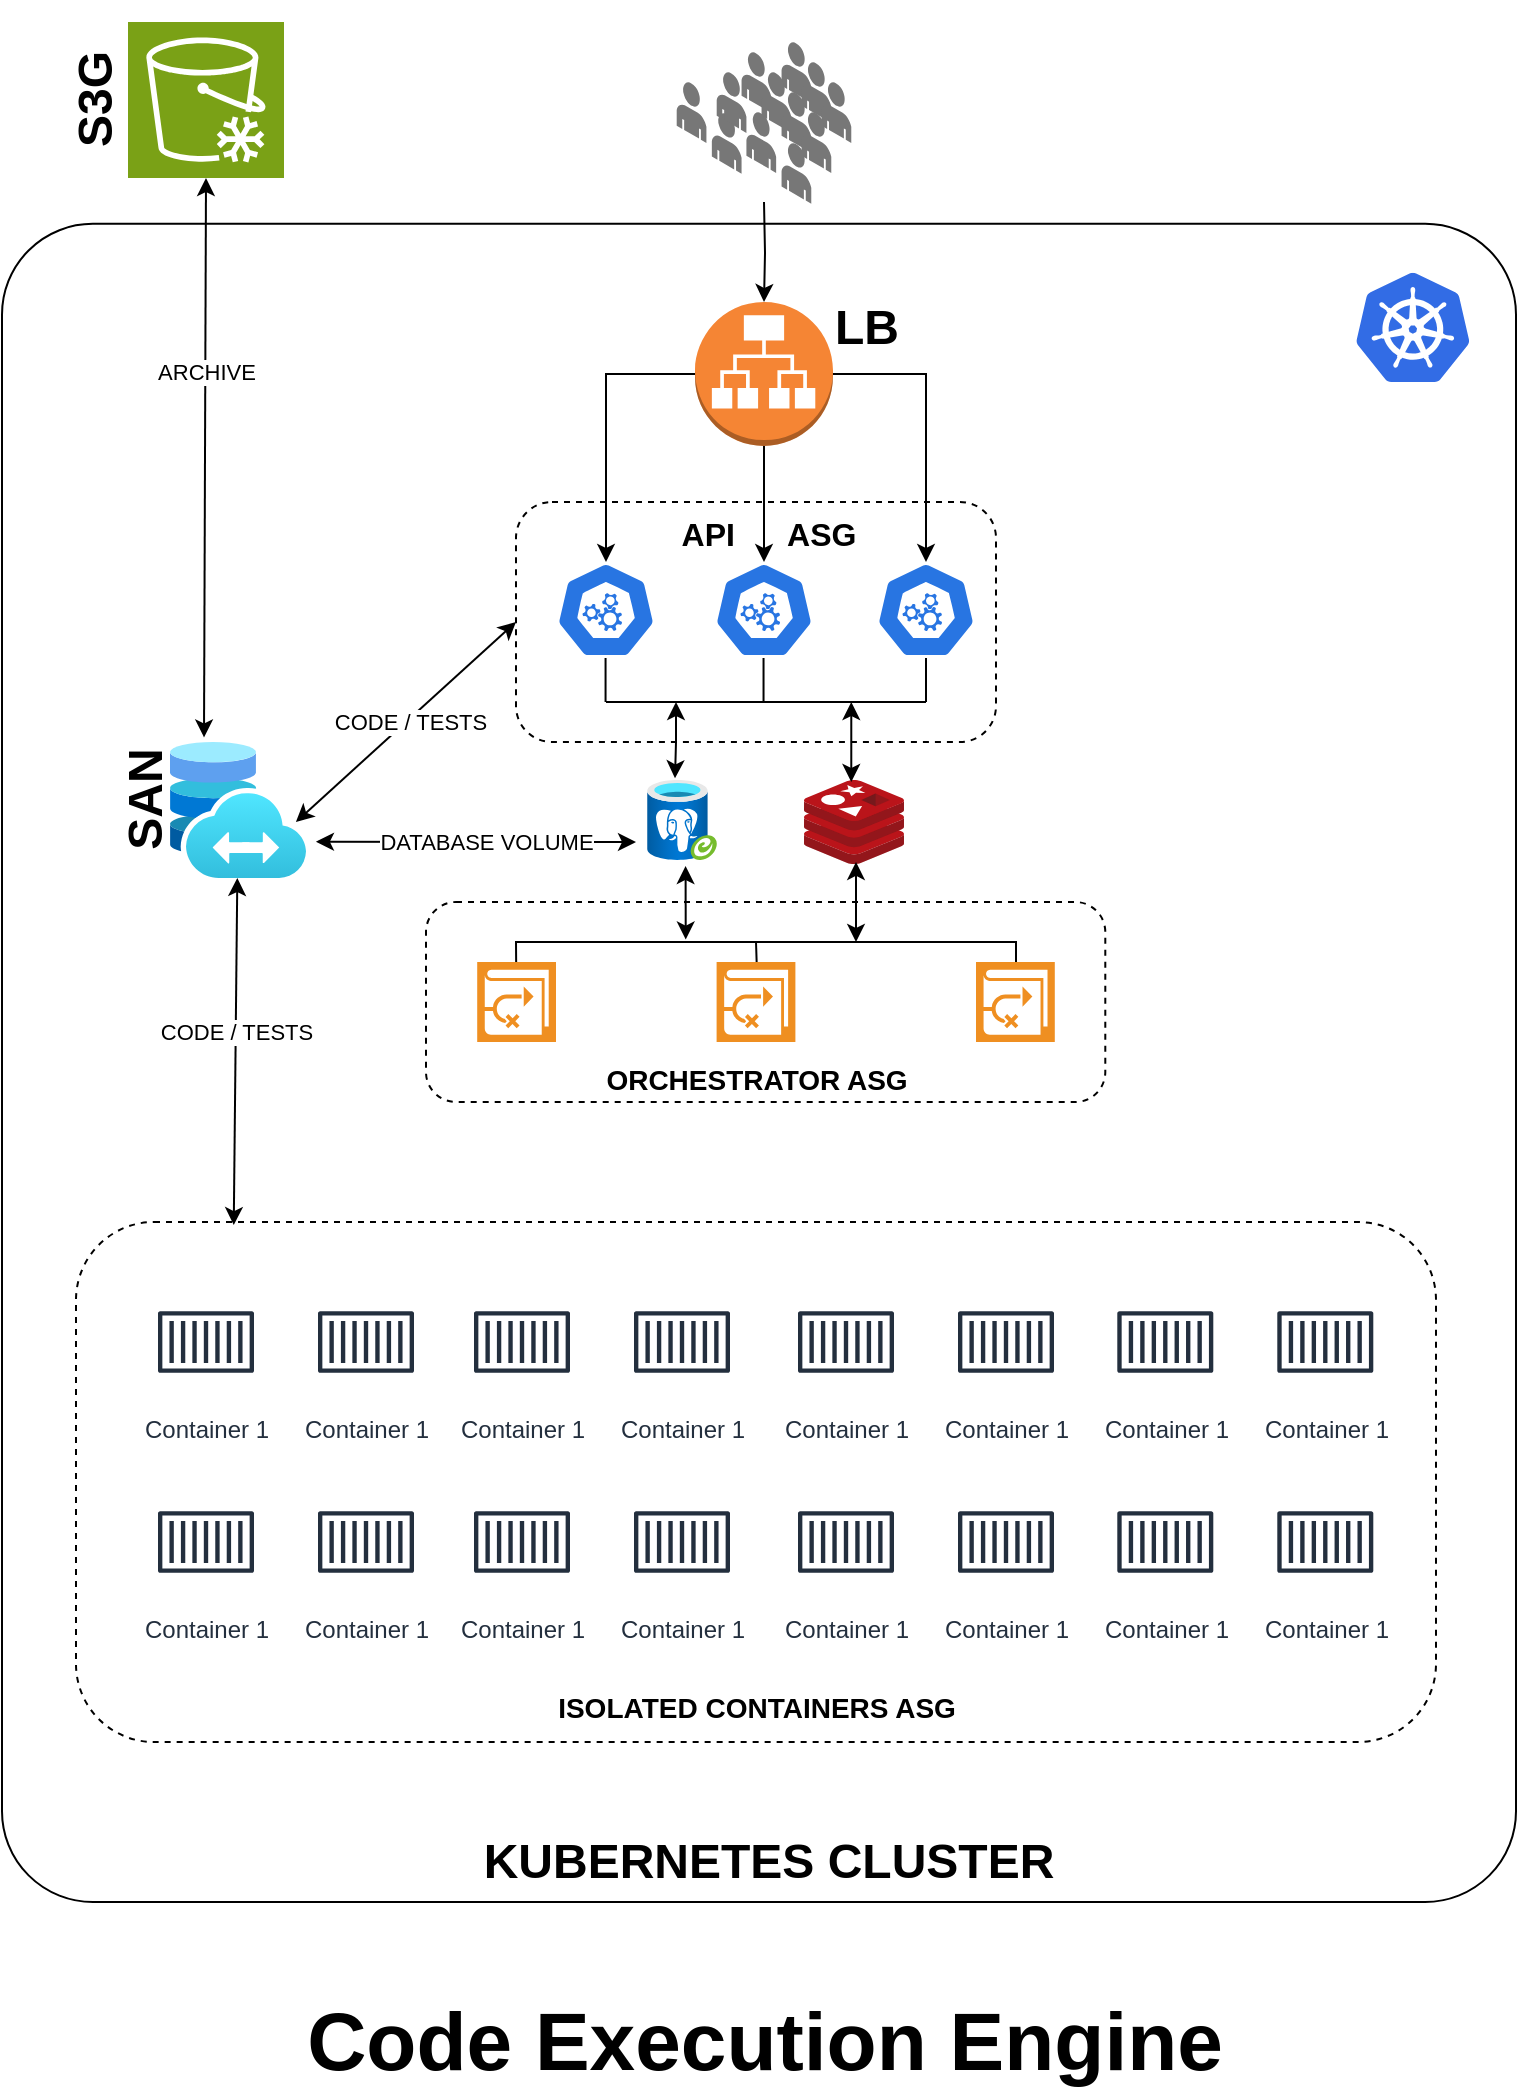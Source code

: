 <mxfile version="24.3.1" type="github">
  <diagram name="Page-1" id="gcHV-Yz9rTiz3bWdy7ol">
    <mxGraphModel dx="2390" dy="1287" grid="1" gridSize="10" guides="1" tooltips="1" connect="1" arrows="1" fold="1" page="1" pageScale="1" pageWidth="850" pageHeight="1100" math="0" shadow="0">
      <root>
        <mxCell id="0" />
        <mxCell id="1" parent="0" />
        <mxCell id="YLBQt17Aejc-C5C3HMuG-127" value="" style="rounded=1;whiteSpace=wrap;html=1;fillColor=none;arcSize=6;" vertex="1" parent="1">
          <mxGeometry x="43" y="120.92" width="757" height="839.08" as="geometry" />
        </mxCell>
        <mxCell id="YLBQt17Aejc-C5C3HMuG-78" value="" style="rounded=1;whiteSpace=wrap;html=1;fillColor=none;dashed=1;" vertex="1" parent="1">
          <mxGeometry x="80" y="620" width="680" height="260" as="geometry" />
        </mxCell>
        <mxCell id="YLBQt17Aejc-C5C3HMuG-76" value="" style="rounded=1;whiteSpace=wrap;html=1;fillColor=none;dashed=1;" vertex="1" parent="1">
          <mxGeometry x="255" y="460" width="339.65" height="100" as="geometry" />
        </mxCell>
        <mxCell id="YLBQt17Aejc-C5C3HMuG-69" value="" style="rounded=1;whiteSpace=wrap;html=1;dashed=1;fillColor=none;" vertex="1" parent="1">
          <mxGeometry x="300" y="260" width="240" height="120" as="geometry" />
        </mxCell>
        <mxCell id="YLBQt17Aejc-C5C3HMuG-4" value="" style="aspect=fixed;sketch=0;html=1;dashed=0;whitespace=wrap;fillColor=#2875E2;strokeColor=#ffffff;points=[[0.005,0.63,0],[0.1,0.2,0],[0.9,0.2,0],[0.5,0,0],[0.995,0.63,0],[0.72,0.99,0],[0.5,1,0],[0.28,0.99,0]];shape=mxgraph.kubernetes.icon2;prIcon=api" vertex="1" parent="1">
          <mxGeometry x="399" y="290" width="50" height="48" as="geometry" />
        </mxCell>
        <mxCell id="YLBQt17Aejc-C5C3HMuG-5" value="" style="outlineConnect=0;dashed=0;verticalLabelPosition=bottom;verticalAlign=top;align=center;html=1;shape=mxgraph.aws3.application_load_balancer;fillColor=#F58534;gradientColor=none;" vertex="1" parent="1">
          <mxGeometry x="389.5" y="160.0" width="69" height="72" as="geometry" />
        </mxCell>
        <mxCell id="YLBQt17Aejc-C5C3HMuG-9" value="" style="aspect=fixed;sketch=0;html=1;dashed=0;whitespace=wrap;fillColor=#2875E2;strokeColor=#ffffff;points=[[0.005,0.63,0],[0.1,0.2,0],[0.9,0.2,0],[0.5,0,0],[0.995,0.63,0],[0.72,0.99,0],[0.5,1,0],[0.28,0.99,0]];shape=mxgraph.kubernetes.icon2;prIcon=api" vertex="1" parent="1">
          <mxGeometry x="320" y="290" width="50" height="48" as="geometry" />
        </mxCell>
        <mxCell id="YLBQt17Aejc-C5C3HMuG-11" value="" style="aspect=fixed;sketch=0;html=1;dashed=0;whitespace=wrap;fillColor=#2875E2;strokeColor=#ffffff;points=[[0.005,0.63,0],[0.1,0.2,0],[0.9,0.2,0],[0.5,0,0],[0.995,0.63,0],[0.72,0.99,0],[0.5,1,0],[0.28,0.99,0]];shape=mxgraph.kubernetes.icon2;prIcon=api" vertex="1" parent="1">
          <mxGeometry x="480" y="290" width="50" height="48" as="geometry" />
        </mxCell>
        <mxCell id="YLBQt17Aejc-C5C3HMuG-12" style="edgeStyle=orthogonalEdgeStyle;rounded=0;orthogonalLoop=1;jettySize=auto;html=1;exitX=0;exitY=0.5;exitDx=0;exitDy=0;exitPerimeter=0;entryX=0.5;entryY=0;entryDx=0;entryDy=0;entryPerimeter=0;" edge="1" parent="1" source="YLBQt17Aejc-C5C3HMuG-5" target="YLBQt17Aejc-C5C3HMuG-9">
          <mxGeometry relative="1" as="geometry" />
        </mxCell>
        <mxCell id="YLBQt17Aejc-C5C3HMuG-13" style="edgeStyle=orthogonalEdgeStyle;rounded=0;orthogonalLoop=1;jettySize=auto;html=1;exitX=1;exitY=0.5;exitDx=0;exitDy=0;exitPerimeter=0;entryX=0.5;entryY=0;entryDx=0;entryDy=0;entryPerimeter=0;" edge="1" parent="1" source="YLBQt17Aejc-C5C3HMuG-5" target="YLBQt17Aejc-C5C3HMuG-11">
          <mxGeometry relative="1" as="geometry" />
        </mxCell>
        <mxCell id="YLBQt17Aejc-C5C3HMuG-14" style="edgeStyle=orthogonalEdgeStyle;rounded=0;orthogonalLoop=1;jettySize=auto;html=1;exitX=0.5;exitY=1;exitDx=0;exitDy=0;exitPerimeter=0;" edge="1" parent="1" source="YLBQt17Aejc-C5C3HMuG-5">
          <mxGeometry relative="1" as="geometry">
            <mxPoint x="424" y="290" as="targetPoint" />
          </mxGeometry>
        </mxCell>
        <mxCell id="YLBQt17Aejc-C5C3HMuG-29" value="" style="group" vertex="1" connectable="0" parent="1">
          <mxGeometry x="380.35" y="30" width="87.29" height="80.92" as="geometry" />
        </mxCell>
        <mxCell id="YLBQt17Aejc-C5C3HMuG-7" value="" style="verticalLabelPosition=bottom;html=1;verticalAlign=top;strokeWidth=1;align=center;outlineConnect=0;dashed=0;outlineConnect=0;shape=mxgraph.aws3d.end_user;strokeColor=none;fillColor=#777777;aspect=fixed;" vertex="1" parent="YLBQt17Aejc-C5C3HMuG-29">
          <mxGeometry x="52.43" width="14.86" height="30.46" as="geometry" />
        </mxCell>
        <mxCell id="YLBQt17Aejc-C5C3HMuG-18" value="" style="verticalLabelPosition=bottom;html=1;verticalAlign=top;strokeWidth=1;align=center;outlineConnect=0;dashed=0;outlineConnect=0;shape=mxgraph.aws3d.end_user;strokeColor=none;fillColor=#777777;aspect=fixed;" vertex="1" parent="YLBQt17Aejc-C5C3HMuG-29">
          <mxGeometry x="62.43" y="10" width="14.86" height="30.46" as="geometry" />
        </mxCell>
        <mxCell id="YLBQt17Aejc-C5C3HMuG-19" value="" style="verticalLabelPosition=bottom;html=1;verticalAlign=top;strokeWidth=1;align=center;outlineConnect=0;dashed=0;outlineConnect=0;shape=mxgraph.aws3d.end_user;strokeColor=none;fillColor=#777777;aspect=fixed;" vertex="1" parent="YLBQt17Aejc-C5C3HMuG-29">
          <mxGeometry x="72.43" y="20" width="14.86" height="30.46" as="geometry" />
        </mxCell>
        <mxCell id="YLBQt17Aejc-C5C3HMuG-20" value="" style="verticalLabelPosition=bottom;html=1;verticalAlign=top;strokeWidth=1;align=center;outlineConnect=0;dashed=0;outlineConnect=0;shape=mxgraph.aws3d.end_user;strokeColor=none;fillColor=#777777;aspect=fixed;" vertex="1" parent="YLBQt17Aejc-C5C3HMuG-29">
          <mxGeometry x="17.57" y="35.46" width="14.86" height="30.46" as="geometry" />
        </mxCell>
        <mxCell id="YLBQt17Aejc-C5C3HMuG-21" value="" style="verticalLabelPosition=bottom;html=1;verticalAlign=top;strokeWidth=1;align=center;outlineConnect=0;dashed=0;outlineConnect=0;shape=mxgraph.aws3d.end_user;strokeColor=none;fillColor=#777777;aspect=fixed;" vertex="1" parent="YLBQt17Aejc-C5C3HMuG-29">
          <mxGeometry x="34.86" y="35" width="14.86" height="30.46" as="geometry" />
        </mxCell>
        <mxCell id="YLBQt17Aejc-C5C3HMuG-22" value="" style="verticalLabelPosition=bottom;html=1;verticalAlign=top;strokeWidth=1;align=center;outlineConnect=0;dashed=0;outlineConnect=0;shape=mxgraph.aws3d.end_user;strokeColor=none;fillColor=#777777;aspect=fixed;" vertex="1" parent="YLBQt17Aejc-C5C3HMuG-29">
          <mxGeometry x="20" y="15" width="14.86" height="30.46" as="geometry" />
        </mxCell>
        <mxCell id="YLBQt17Aejc-C5C3HMuG-23" value="" style="verticalLabelPosition=bottom;html=1;verticalAlign=top;strokeWidth=1;align=center;outlineConnect=0;dashed=0;outlineConnect=0;shape=mxgraph.aws3d.end_user;strokeColor=none;fillColor=#777777;aspect=fixed;" vertex="1" parent="YLBQt17Aejc-C5C3HMuG-29">
          <mxGeometry x="32.43" y="5" width="14.86" height="30.46" as="geometry" />
        </mxCell>
        <mxCell id="YLBQt17Aejc-C5C3HMuG-24" value="" style="verticalLabelPosition=bottom;html=1;verticalAlign=top;strokeWidth=1;align=center;outlineConnect=0;dashed=0;outlineConnect=0;shape=mxgraph.aws3d.end_user;strokeColor=none;fillColor=#777777;aspect=fixed;" vertex="1" parent="YLBQt17Aejc-C5C3HMuG-29">
          <mxGeometry x="42.43" y="15" width="14.86" height="30.46" as="geometry" />
        </mxCell>
        <mxCell id="YLBQt17Aejc-C5C3HMuG-25" value="" style="verticalLabelPosition=bottom;html=1;verticalAlign=top;strokeWidth=1;align=center;outlineConnect=0;dashed=0;outlineConnect=0;shape=mxgraph.aws3d.end_user;strokeColor=none;fillColor=#777777;aspect=fixed;" vertex="1" parent="YLBQt17Aejc-C5C3HMuG-29">
          <mxGeometry x="52.43" y="25" width="14.86" height="30.46" as="geometry" />
        </mxCell>
        <mxCell id="YLBQt17Aejc-C5C3HMuG-26" value="" style="verticalLabelPosition=bottom;html=1;verticalAlign=top;strokeWidth=1;align=center;outlineConnect=0;dashed=0;outlineConnect=0;shape=mxgraph.aws3d.end_user;strokeColor=none;fillColor=#777777;aspect=fixed;" vertex="1" parent="YLBQt17Aejc-C5C3HMuG-29">
          <mxGeometry x="62.43" y="35" width="14.86" height="30.46" as="geometry" />
        </mxCell>
        <mxCell id="YLBQt17Aejc-C5C3HMuG-27" value="" style="verticalLabelPosition=bottom;html=1;verticalAlign=top;strokeWidth=1;align=center;outlineConnect=0;dashed=0;outlineConnect=0;shape=mxgraph.aws3d.end_user;strokeColor=none;fillColor=#777777;aspect=fixed;" vertex="1" parent="YLBQt17Aejc-C5C3HMuG-29">
          <mxGeometry x="52.43" y="50.46" width="14.86" height="30.46" as="geometry" />
        </mxCell>
        <mxCell id="YLBQt17Aejc-C5C3HMuG-28" value="" style="verticalLabelPosition=bottom;html=1;verticalAlign=top;strokeWidth=1;align=center;outlineConnect=0;dashed=0;outlineConnect=0;shape=mxgraph.aws3d.end_user;strokeColor=none;fillColor=#777777;aspect=fixed;" vertex="1" parent="YLBQt17Aejc-C5C3HMuG-29">
          <mxGeometry y="20" width="14.86" height="30.46" as="geometry" />
        </mxCell>
        <mxCell id="YLBQt17Aejc-C5C3HMuG-31" style="edgeStyle=orthogonalEdgeStyle;rounded=0;orthogonalLoop=1;jettySize=auto;html=1;entryX=0.5;entryY=0;entryDx=0;entryDy=0;entryPerimeter=0;" edge="1" parent="1" target="YLBQt17Aejc-C5C3HMuG-5">
          <mxGeometry relative="1" as="geometry">
            <mxPoint x="424" y="110" as="sourcePoint" />
          </mxGeometry>
        </mxCell>
        <mxCell id="YLBQt17Aejc-C5C3HMuG-33" value="" style="image;sketch=0;aspect=fixed;html=1;points=[];align=center;fontSize=12;image=img/lib/mscae/Cache_Redis_Product.svg;" vertex="1" parent="1">
          <mxGeometry x="444" y="399" width="50" height="42" as="geometry" />
        </mxCell>
        <mxCell id="YLBQt17Aejc-C5C3HMuG-34" value="" style="image;aspect=fixed;html=1;points=[];align=center;fontSize=12;image=img/lib/azure2/databases/Azure_Database_PostgreSQL_Server_Group.svg;" vertex="1" parent="1">
          <mxGeometry x="365.35" y="399" width="35.3" height="40" as="geometry" />
        </mxCell>
        <mxCell id="YLBQt17Aejc-C5C3HMuG-35" value="" style="image;aspect=fixed;html=1;points=[];align=center;fontSize=12;image=img/lib/azure2/other/Elastic_SAN.svg;" vertex="1" parent="1">
          <mxGeometry x="127" y="380" width="68" height="68" as="geometry" />
        </mxCell>
        <mxCell id="YLBQt17Aejc-C5C3HMuG-56" value="" style="endArrow=none;html=1;rounded=0;entryX=0.5;entryY=1;entryDx=0;entryDy=0;entryPerimeter=0;" edge="1" parent="1" target="YLBQt17Aejc-C5C3HMuG-11">
          <mxGeometry width="50" height="50" relative="1" as="geometry">
            <mxPoint x="505" y="360" as="sourcePoint" />
            <mxPoint x="480" y="340" as="targetPoint" />
          </mxGeometry>
        </mxCell>
        <mxCell id="YLBQt17Aejc-C5C3HMuG-57" value="" style="endArrow=none;html=1;rounded=0;entryX=0.5;entryY=1;entryDx=0;entryDy=0;entryPerimeter=0;" edge="1" parent="1">
          <mxGeometry width="50" height="50" relative="1" as="geometry">
            <mxPoint x="423.77" y="360" as="sourcePoint" />
            <mxPoint x="423.77" y="338" as="targetPoint" />
          </mxGeometry>
        </mxCell>
        <mxCell id="YLBQt17Aejc-C5C3HMuG-58" value="" style="endArrow=none;html=1;rounded=0;entryX=0.5;entryY=1;entryDx=0;entryDy=0;entryPerimeter=0;" edge="1" parent="1">
          <mxGeometry width="50" height="50" relative="1" as="geometry">
            <mxPoint x="344.78" y="360" as="sourcePoint" />
            <mxPoint x="344.78" y="338" as="targetPoint" />
          </mxGeometry>
        </mxCell>
        <mxCell id="YLBQt17Aejc-C5C3HMuG-59" value="" style="endArrow=none;html=1;rounded=0;" edge="1" parent="1">
          <mxGeometry width="50" height="50" relative="1" as="geometry">
            <mxPoint x="345" y="360" as="sourcePoint" />
            <mxPoint x="505" y="360" as="targetPoint" />
          </mxGeometry>
        </mxCell>
        <mxCell id="YLBQt17Aejc-C5C3HMuG-60" value="" style="endArrow=classic;startArrow=classic;html=1;rounded=0;exitX=0.401;exitY=-0.021;exitDx=0;exitDy=0;exitPerimeter=0;" edge="1" parent="1" source="YLBQt17Aejc-C5C3HMuG-34">
          <mxGeometry width="50" height="50" relative="1" as="geometry">
            <mxPoint x="320" y="400" as="sourcePoint" />
            <mxPoint x="380" y="360" as="targetPoint" />
            <Array as="points">
              <mxPoint x="380" y="380" />
            </Array>
          </mxGeometry>
        </mxCell>
        <mxCell id="YLBQt17Aejc-C5C3HMuG-61" value="" style="endArrow=classic;startArrow=classic;html=1;rounded=0;" edge="1" parent="1">
          <mxGeometry width="50" height="50" relative="1" as="geometry">
            <mxPoint x="467.64" y="360" as="sourcePoint" />
            <mxPoint x="467.64" y="400" as="targetPoint" />
            <Array as="points">
              <mxPoint x="467.64" y="380" />
            </Array>
          </mxGeometry>
        </mxCell>
        <mxCell id="YLBQt17Aejc-C5C3HMuG-66" value="" style="endArrow=none;html=1;rounded=0;" edge="1" parent="1">
          <mxGeometry width="50" height="50" relative="1" as="geometry">
            <mxPoint x="300.08" y="490" as="sourcePoint" />
            <mxPoint x="550" y="490" as="targetPoint" />
            <Array as="points">
              <mxPoint x="300" y="480" />
              <mxPoint x="400" y="480" />
              <mxPoint x="440" y="480" />
              <mxPoint x="550" y="480" />
              <mxPoint x="550" y="490" />
            </Array>
          </mxGeometry>
        </mxCell>
        <mxCell id="YLBQt17Aejc-C5C3HMuG-68" value="" style="endArrow=none;html=1;rounded=0;" edge="1" parent="1">
          <mxGeometry width="50" height="50" relative="1" as="geometry">
            <mxPoint x="420.32" y="490" as="sourcePoint" />
            <mxPoint x="420" y="480" as="targetPoint" />
          </mxGeometry>
        </mxCell>
        <mxCell id="YLBQt17Aejc-C5C3HMuG-74" value="" style="endArrow=classic;startArrow=classic;html=1;rounded=0;entryX=0.398;entryY=1.029;entryDx=0;entryDy=0;entryPerimeter=0;" edge="1" parent="1">
          <mxGeometry width="50" height="50" relative="1" as="geometry">
            <mxPoint x="384.88" y="478.78" as="sourcePoint" />
            <mxPoint x="384.78" y="441.998" as="targetPoint" />
          </mxGeometry>
        </mxCell>
        <mxCell id="YLBQt17Aejc-C5C3HMuG-75" value="" style="endArrow=classic;startArrow=classic;html=1;rounded=0;entryX=0.52;entryY=0.976;entryDx=0;entryDy=0;entryPerimeter=0;" edge="1" parent="1" target="YLBQt17Aejc-C5C3HMuG-33">
          <mxGeometry width="50" height="50" relative="1" as="geometry">
            <mxPoint x="470" y="480" as="sourcePoint" />
            <mxPoint x="540" y="440" as="targetPoint" />
          </mxGeometry>
        </mxCell>
        <mxCell id="YLBQt17Aejc-C5C3HMuG-80" value="Container 1" style="sketch=0;outlineConnect=0;fontColor=#232F3E;gradientColor=none;strokeColor=#232F3E;fillColor=#ffffff;dashed=0;verticalLabelPosition=bottom;verticalAlign=top;align=center;html=1;fontSize=12;fontStyle=0;aspect=fixed;shape=mxgraph.aws4.resourceIcon;resIcon=mxgraph.aws4.container_1;" vertex="1" parent="1">
          <mxGeometry x="115" y="650" width="60" height="60" as="geometry" />
        </mxCell>
        <mxCell id="YLBQt17Aejc-C5C3HMuG-81" value="Container 1" style="sketch=0;outlineConnect=0;fontColor=#232F3E;gradientColor=none;strokeColor=#232F3E;fillColor=#ffffff;dashed=0;verticalLabelPosition=bottom;verticalAlign=top;align=center;html=1;fontSize=12;fontStyle=0;aspect=fixed;shape=mxgraph.aws4.resourceIcon;resIcon=mxgraph.aws4.container_1;" vertex="1" parent="1">
          <mxGeometry x="195" y="650" width="60" height="60" as="geometry" />
        </mxCell>
        <mxCell id="YLBQt17Aejc-C5C3HMuG-82" value="Container 1" style="sketch=0;outlineConnect=0;fontColor=#232F3E;gradientColor=none;strokeColor=#232F3E;fillColor=#ffffff;dashed=0;verticalLabelPosition=bottom;verticalAlign=top;align=center;html=1;fontSize=12;fontStyle=0;aspect=fixed;shape=mxgraph.aws4.resourceIcon;resIcon=mxgraph.aws4.container_1;" vertex="1" parent="1">
          <mxGeometry x="273" y="650" width="60" height="60" as="geometry" />
        </mxCell>
        <mxCell id="YLBQt17Aejc-C5C3HMuG-83" value="Container 1" style="sketch=0;outlineConnect=0;fontColor=#232F3E;gradientColor=none;strokeColor=#232F3E;fillColor=#ffffff;dashed=0;verticalLabelPosition=bottom;verticalAlign=top;align=center;html=1;fontSize=12;fontStyle=0;aspect=fixed;shape=mxgraph.aws4.resourceIcon;resIcon=mxgraph.aws4.container_1;" vertex="1" parent="1">
          <mxGeometry x="353" y="650" width="60" height="60" as="geometry" />
        </mxCell>
        <mxCell id="YLBQt17Aejc-C5C3HMuG-84" value="Container 1" style="sketch=0;outlineConnect=0;fontColor=#232F3E;gradientColor=none;strokeColor=#232F3E;fillColor=#ffffff;dashed=0;verticalLabelPosition=bottom;verticalAlign=top;align=center;html=1;fontSize=12;fontStyle=0;aspect=fixed;shape=mxgraph.aws4.resourceIcon;resIcon=mxgraph.aws4.container_1;" vertex="1" parent="1">
          <mxGeometry x="435" y="650" width="60" height="60" as="geometry" />
        </mxCell>
        <mxCell id="YLBQt17Aejc-C5C3HMuG-85" value="Container 1" style="sketch=0;outlineConnect=0;fontColor=#232F3E;gradientColor=none;strokeColor=#232F3E;fillColor=#ffffff;dashed=0;verticalLabelPosition=bottom;verticalAlign=top;align=center;html=1;fontSize=12;fontStyle=0;aspect=fixed;shape=mxgraph.aws4.resourceIcon;resIcon=mxgraph.aws4.container_1;" vertex="1" parent="1">
          <mxGeometry x="515" y="650" width="60" height="60" as="geometry" />
        </mxCell>
        <mxCell id="YLBQt17Aejc-C5C3HMuG-86" value="Container 1" style="sketch=0;outlineConnect=0;fontColor=#232F3E;gradientColor=none;strokeColor=#232F3E;fillColor=#ffffff;dashed=0;verticalLabelPosition=bottom;verticalAlign=top;align=center;html=1;fontSize=12;fontStyle=0;aspect=fixed;shape=mxgraph.aws4.resourceIcon;resIcon=mxgraph.aws4.container_1;" vertex="1" parent="1">
          <mxGeometry x="594.65" y="650" width="60" height="60" as="geometry" />
        </mxCell>
        <mxCell id="YLBQt17Aejc-C5C3HMuG-87" value="Container 1" style="sketch=0;outlineConnect=0;fontColor=#232F3E;gradientColor=none;strokeColor=#232F3E;fillColor=#ffffff;dashed=0;verticalLabelPosition=bottom;verticalAlign=top;align=center;html=1;fontSize=12;fontStyle=0;aspect=fixed;shape=mxgraph.aws4.resourceIcon;resIcon=mxgraph.aws4.container_1;" vertex="1" parent="1">
          <mxGeometry x="674.65" y="650" width="60" height="60" as="geometry" />
        </mxCell>
        <mxCell id="YLBQt17Aejc-C5C3HMuG-88" value="Container 1" style="sketch=0;outlineConnect=0;fontColor=#232F3E;gradientColor=none;strokeColor=#232F3E;fillColor=#ffffff;dashed=0;verticalLabelPosition=bottom;verticalAlign=top;align=center;html=1;fontSize=12;fontStyle=0;aspect=fixed;shape=mxgraph.aws4.resourceIcon;resIcon=mxgraph.aws4.container_1;" vertex="1" parent="1">
          <mxGeometry x="115" y="750" width="60" height="60" as="geometry" />
        </mxCell>
        <mxCell id="YLBQt17Aejc-C5C3HMuG-89" value="Container 1" style="sketch=0;outlineConnect=0;fontColor=#232F3E;gradientColor=none;strokeColor=#232F3E;fillColor=#ffffff;dashed=0;verticalLabelPosition=bottom;verticalAlign=top;align=center;html=1;fontSize=12;fontStyle=0;aspect=fixed;shape=mxgraph.aws4.resourceIcon;resIcon=mxgraph.aws4.container_1;" vertex="1" parent="1">
          <mxGeometry x="195" y="750" width="60" height="60" as="geometry" />
        </mxCell>
        <mxCell id="YLBQt17Aejc-C5C3HMuG-90" value="Container 1" style="sketch=0;outlineConnect=0;fontColor=#232F3E;gradientColor=none;strokeColor=#232F3E;fillColor=#ffffff;dashed=0;verticalLabelPosition=bottom;verticalAlign=top;align=center;html=1;fontSize=12;fontStyle=0;aspect=fixed;shape=mxgraph.aws4.resourceIcon;resIcon=mxgraph.aws4.container_1;" vertex="1" parent="1">
          <mxGeometry x="273" y="750" width="60" height="60" as="geometry" />
        </mxCell>
        <mxCell id="YLBQt17Aejc-C5C3HMuG-91" value="Container 1" style="sketch=0;outlineConnect=0;fontColor=#232F3E;gradientColor=none;strokeColor=#232F3E;fillColor=#ffffff;dashed=0;verticalLabelPosition=bottom;verticalAlign=top;align=center;html=1;fontSize=12;fontStyle=0;aspect=fixed;shape=mxgraph.aws4.resourceIcon;resIcon=mxgraph.aws4.container_1;" vertex="1" parent="1">
          <mxGeometry x="353" y="750" width="60" height="60" as="geometry" />
        </mxCell>
        <mxCell id="YLBQt17Aejc-C5C3HMuG-92" value="Container 1" style="sketch=0;outlineConnect=0;fontColor=#232F3E;gradientColor=none;strokeColor=#232F3E;fillColor=#ffffff;dashed=0;verticalLabelPosition=bottom;verticalAlign=top;align=center;html=1;fontSize=12;fontStyle=0;aspect=fixed;shape=mxgraph.aws4.resourceIcon;resIcon=mxgraph.aws4.container_1;" vertex="1" parent="1">
          <mxGeometry x="435" y="750" width="60" height="60" as="geometry" />
        </mxCell>
        <mxCell id="YLBQt17Aejc-C5C3HMuG-93" value="Container 1" style="sketch=0;outlineConnect=0;fontColor=#232F3E;gradientColor=none;strokeColor=#232F3E;fillColor=#ffffff;dashed=0;verticalLabelPosition=bottom;verticalAlign=top;align=center;html=1;fontSize=12;fontStyle=0;aspect=fixed;shape=mxgraph.aws4.resourceIcon;resIcon=mxgraph.aws4.container_1;" vertex="1" parent="1">
          <mxGeometry x="515" y="750" width="60" height="60" as="geometry" />
        </mxCell>
        <mxCell id="YLBQt17Aejc-C5C3HMuG-94" value="Container 1" style="sketch=0;outlineConnect=0;fontColor=#232F3E;gradientColor=none;strokeColor=#232F3E;fillColor=#ffffff;dashed=0;verticalLabelPosition=bottom;verticalAlign=top;align=center;html=1;fontSize=12;fontStyle=0;aspect=fixed;shape=mxgraph.aws4.resourceIcon;resIcon=mxgraph.aws4.container_1;" vertex="1" parent="1">
          <mxGeometry x="594.65" y="750" width="60" height="60" as="geometry" />
        </mxCell>
        <mxCell id="YLBQt17Aejc-C5C3HMuG-95" value="Container 1" style="sketch=0;outlineConnect=0;fontColor=#232F3E;gradientColor=none;strokeColor=#232F3E;fillColor=#ffffff;dashed=0;verticalLabelPosition=bottom;verticalAlign=top;align=center;html=1;fontSize=12;fontStyle=0;aspect=fixed;shape=mxgraph.aws4.resourceIcon;resIcon=mxgraph.aws4.container_1;" vertex="1" parent="1">
          <mxGeometry x="674.65" y="750" width="60" height="60" as="geometry" />
        </mxCell>
        <mxCell id="YLBQt17Aejc-C5C3HMuG-96" value="" style="shadow=0;dashed=0;html=1;strokeColor=none;fillColor=#EF8F21;labelPosition=center;verticalLabelPosition=bottom;verticalAlign=top;align=center;outlineConnect=0;shape=mxgraph.veeam.availability_orchestrator;" vertex="1" parent="1">
          <mxGeometry x="280.6" y="490" width="39.4" height="40" as="geometry" />
        </mxCell>
        <mxCell id="YLBQt17Aejc-C5C3HMuG-97" value="" style="shadow=0;dashed=0;html=1;strokeColor=none;fillColor=#EF8F21;labelPosition=center;verticalLabelPosition=bottom;verticalAlign=top;align=center;outlineConnect=0;shape=mxgraph.veeam.availability_orchestrator;" vertex="1" parent="1">
          <mxGeometry x="400.3" y="490" width="39.4" height="40" as="geometry" />
        </mxCell>
        <mxCell id="YLBQt17Aejc-C5C3HMuG-98" value="" style="shadow=0;dashed=0;html=1;strokeColor=none;fillColor=#EF8F21;labelPosition=center;verticalLabelPosition=bottom;verticalAlign=top;align=center;outlineConnect=0;shape=mxgraph.veeam.availability_orchestrator;" vertex="1" parent="1">
          <mxGeometry x="530" y="490" width="39.4" height="40" as="geometry" />
        </mxCell>
        <mxCell id="YLBQt17Aejc-C5C3HMuG-99" value="" style="endArrow=classic;startArrow=classic;html=1;rounded=0;exitX=0.116;exitY=0.006;exitDx=0;exitDy=0;exitPerimeter=0;" edge="1" parent="1" source="YLBQt17Aejc-C5C3HMuG-78" target="YLBQt17Aejc-C5C3HMuG-35">
          <mxGeometry width="50" height="50" relative="1" as="geometry">
            <mxPoint x="100" y="410" as="sourcePoint" />
            <mxPoint x="150" y="360" as="targetPoint" />
          </mxGeometry>
        </mxCell>
        <mxCell id="YLBQt17Aejc-C5C3HMuG-113" value="CODE / TESTS" style="edgeLabel;html=1;align=center;verticalAlign=middle;resizable=0;points=[];" vertex="1" connectable="0" parent="YLBQt17Aejc-C5C3HMuG-99">
          <mxGeometry x="0.116" relative="1" as="geometry">
            <mxPoint as="offset" />
          </mxGeometry>
        </mxCell>
        <mxCell id="YLBQt17Aejc-C5C3HMuG-100" value="" style="endArrow=classic;startArrow=classic;html=1;rounded=0;entryX=0;entryY=0.5;entryDx=0;entryDy=0;exitX=0.926;exitY=0.588;exitDx=0;exitDy=0;exitPerimeter=0;" edge="1" parent="1" source="YLBQt17Aejc-C5C3HMuG-35" target="YLBQt17Aejc-C5C3HMuG-69">
          <mxGeometry width="50" height="50" relative="1" as="geometry">
            <mxPoint x="210" y="345" as="sourcePoint" />
            <mxPoint x="260" y="295" as="targetPoint" />
          </mxGeometry>
        </mxCell>
        <mxCell id="YLBQt17Aejc-C5C3HMuG-117" value="CODE / TESTS" style="edgeLabel;html=1;align=center;verticalAlign=middle;resizable=0;points=[];" vertex="1" connectable="0" parent="YLBQt17Aejc-C5C3HMuG-100">
          <mxGeometry x="0.02" y="-1" relative="1" as="geometry">
            <mxPoint as="offset" />
          </mxGeometry>
        </mxCell>
        <mxCell id="YLBQt17Aejc-C5C3HMuG-101" value="" style="shape=image;html=1;verticalAlign=top;verticalLabelPosition=bottom;labelBackgroundColor=#ffffff;imageAspect=0;aspect=fixed;image=https://cdn4.iconfinder.com/data/icons/business-and-marketing-21/32/web_control_management-128.png" vertex="1" parent="1">
          <mxGeometry x="280.6" y="567" width="48" height="48" as="geometry" />
        </mxCell>
        <mxCell id="YLBQt17Aejc-C5C3HMuG-102" value="" style="shape=image;html=1;verticalAlign=top;verticalLabelPosition=bottom;labelBackgroundColor=#ffffff;imageAspect=0;aspect=fixed;image=https://cdn4.iconfinder.com/data/icons/business-and-marketing-21/32/web_control_management-128.png" vertex="1" parent="1">
          <mxGeometry x="396" y="566" width="48" height="48" as="geometry" />
        </mxCell>
        <mxCell id="YLBQt17Aejc-C5C3HMuG-103" value="" style="shape=image;html=1;verticalAlign=top;verticalLabelPosition=bottom;labelBackgroundColor=#ffffff;imageAspect=0;aspect=fixed;image=https://cdn4.iconfinder.com/data/icons/business-and-marketing-21/32/web_control_management-128.png" vertex="1" parent="1">
          <mxGeometry x="530" y="565" width="48" height="48" as="geometry" />
        </mxCell>
        <mxCell id="YLBQt17Aejc-C5C3HMuG-104" value="" style="sketch=0;points=[[0,0,0],[0.25,0,0],[0.5,0,0],[0.75,0,0],[1,0,0],[0,1,0],[0.25,1,0],[0.5,1,0],[0.75,1,0],[1,1,0],[0,0.25,0],[0,0.5,0],[0,0.75,0],[1,0.25,0],[1,0.5,0],[1,0.75,0]];outlineConnect=0;fontColor=#232F3E;fillColor=#7AA116;strokeColor=#ffffff;dashed=0;verticalLabelPosition=bottom;verticalAlign=top;align=center;html=1;fontSize=12;fontStyle=0;aspect=fixed;shape=mxgraph.aws4.resourceIcon;resIcon=mxgraph.aws4.glacier;" vertex="1" parent="1">
          <mxGeometry x="106" y="20" width="78" height="78" as="geometry" />
        </mxCell>
        <mxCell id="YLBQt17Aejc-C5C3HMuG-105" value="" style="endArrow=classic;startArrow=classic;html=1;rounded=0;entryX=0.5;entryY=1;entryDx=0;entryDy=0;entryPerimeter=0;exitX=0.25;exitY=-0.034;exitDx=0;exitDy=0;exitPerimeter=0;" edge="1" parent="1" source="YLBQt17Aejc-C5C3HMuG-35" target="YLBQt17Aejc-C5C3HMuG-104">
          <mxGeometry width="50" height="50" relative="1" as="geometry">
            <mxPoint x="120" y="360" as="sourcePoint" />
            <mxPoint x="170" y="310" as="targetPoint" />
          </mxGeometry>
        </mxCell>
        <mxCell id="YLBQt17Aejc-C5C3HMuG-111" value="ARCHIVE" style="edgeLabel;html=1;align=center;verticalAlign=middle;resizable=0;points=[];" vertex="1" connectable="0" parent="YLBQt17Aejc-C5C3HMuG-105">
          <mxGeometry x="0.308" relative="1" as="geometry">
            <mxPoint as="offset" />
          </mxGeometry>
        </mxCell>
        <mxCell id="YLBQt17Aejc-C5C3HMuG-106" value="" style="image;sketch=0;aspect=fixed;html=1;points=[];align=center;fontSize=12;image=img/lib/mscae/Kubernetes.svg;" vertex="1" parent="1">
          <mxGeometry x="720" y="145.4" width="56.88" height="54.6" as="geometry" />
        </mxCell>
        <mxCell id="YLBQt17Aejc-C5C3HMuG-114" value="&lt;font style=&quot;font-size: 14px;&quot;&gt;ISOLATED CONTAINERS ASG&lt;/font&gt;" style="text;strokeColor=none;fillColor=none;html=1;fontSize=24;fontStyle=1;verticalAlign=middle;align=center;" vertex="1" parent="1">
          <mxGeometry x="370" y="840" width="100" height="40" as="geometry" />
        </mxCell>
        <mxCell id="YLBQt17Aejc-C5C3HMuG-115" value="&lt;font style=&quot;font-size: 14px;&quot;&gt;ORCHESTRATOR ASG&lt;/font&gt;" style="text;strokeColor=none;fillColor=none;html=1;fontSize=24;fontStyle=1;verticalAlign=middle;align=center;" vertex="1" parent="1">
          <mxGeometry x="369.99" y="526" width="100" height="40" as="geometry" />
        </mxCell>
        <mxCell id="YLBQt17Aejc-C5C3HMuG-118" value="SAN" style="text;strokeColor=none;fillColor=none;html=1;fontSize=24;fontStyle=1;verticalAlign=middle;align=center;rotation=-90;" vertex="1" parent="1">
          <mxGeometry x="65" y="389" width="100" height="40" as="geometry" />
        </mxCell>
        <mxCell id="YLBQt17Aejc-C5C3HMuG-119" value="S3G" style="text;strokeColor=none;fillColor=none;html=1;fontSize=24;fontStyle=1;verticalAlign=middle;align=center;rotation=-90;" vertex="1" parent="1">
          <mxGeometry x="40" y="39" width="100" height="40" as="geometry" />
        </mxCell>
        <mxCell id="YLBQt17Aejc-C5C3HMuG-123" value="" style="endArrow=classic;startArrow=classic;html=1;rounded=0;exitX=1.073;exitY=0.733;exitDx=0;exitDy=0;exitPerimeter=0;" edge="1" parent="1" source="YLBQt17Aejc-C5C3HMuG-35">
          <mxGeometry width="50" height="50" relative="1" as="geometry">
            <mxPoint x="240" y="450" as="sourcePoint" />
            <mxPoint x="360" y="430" as="targetPoint" />
          </mxGeometry>
        </mxCell>
        <mxCell id="YLBQt17Aejc-C5C3HMuG-124" value="DATABASE VOLUME" style="edgeLabel;html=1;align=center;verticalAlign=middle;resizable=0;points=[];" vertex="1" connectable="0" parent="YLBQt17Aejc-C5C3HMuG-123">
          <mxGeometry x="0.065" relative="1" as="geometry">
            <mxPoint as="offset" />
          </mxGeometry>
        </mxCell>
        <mxCell id="YLBQt17Aejc-C5C3HMuG-128" value="KUBERNETES CLUSTER" style="text;strokeColor=none;fillColor=none;html=1;fontSize=24;fontStyle=1;verticalAlign=middle;align=center;" vertex="1" parent="1">
          <mxGeometry x="375.5" y="920" width="100" height="40" as="geometry" />
        </mxCell>
        <mxCell id="YLBQt17Aejc-C5C3HMuG-129" value="LB" style="text;strokeColor=none;fillColor=none;html=1;fontSize=24;fontStyle=1;verticalAlign=middle;align=center;" vertex="1" parent="1">
          <mxGeometry x="425" y="152.7" width="100" height="40" as="geometry" />
        </mxCell>
        <mxCell id="YLBQt17Aejc-C5C3HMuG-130" value="&lt;font style=&quot;font-size: 16px;&quot;&gt;API&amp;nbsp; &amp;nbsp; &amp;nbsp; ASG&lt;/font&gt;" style="text;strokeColor=none;fillColor=none;html=1;fontSize=24;fontStyle=1;verticalAlign=middle;align=center;" vertex="1" parent="1">
          <mxGeometry x="375.5" y="254" width="100" height="40" as="geometry" />
        </mxCell>
        <mxCell id="YLBQt17Aejc-C5C3HMuG-132" value="Code Execution Engine" style="text;strokeColor=none;fillColor=none;html=1;fontSize=41;fontStyle=1;verticalAlign=middle;align=center;" vertex="1" parent="1">
          <mxGeometry x="373.99" y="1010" width="100" height="40" as="geometry" />
        </mxCell>
      </root>
    </mxGraphModel>
  </diagram>
</mxfile>
